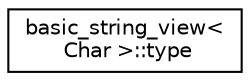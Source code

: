 digraph "Graphical Class Hierarchy"
{
  edge [fontname="Helvetica",fontsize="10",labelfontname="Helvetica",labelfontsize="10"];
  node [fontname="Helvetica",fontsize="10",shape=record];
  rankdir="LR";
  Node1 [label="basic_string_view\<\l Char \>::type",height=0.2,width=0.4,color="black", fillcolor="white", style="filled",URL="$structbasic__string__view_1_1type.html"];
}
